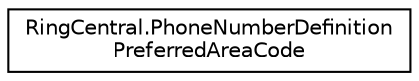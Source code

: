 digraph "Graphical Class Hierarchy"
{
 // LATEX_PDF_SIZE
  edge [fontname="Helvetica",fontsize="10",labelfontname="Helvetica",labelfontsize="10"];
  node [fontname="Helvetica",fontsize="10",shape=record];
  rankdir="LR";
  Node0 [label="RingCentral.PhoneNumberDefinition\lPreferredAreaCode",height=0.2,width=0.4,color="black", fillcolor="white", style="filled",URL="$classRingCentral_1_1PhoneNumberDefinitionPreferredAreaCode.html",tooltip="To use as selection hint when a \"toll\" number to be selected from the number pool."];
}
